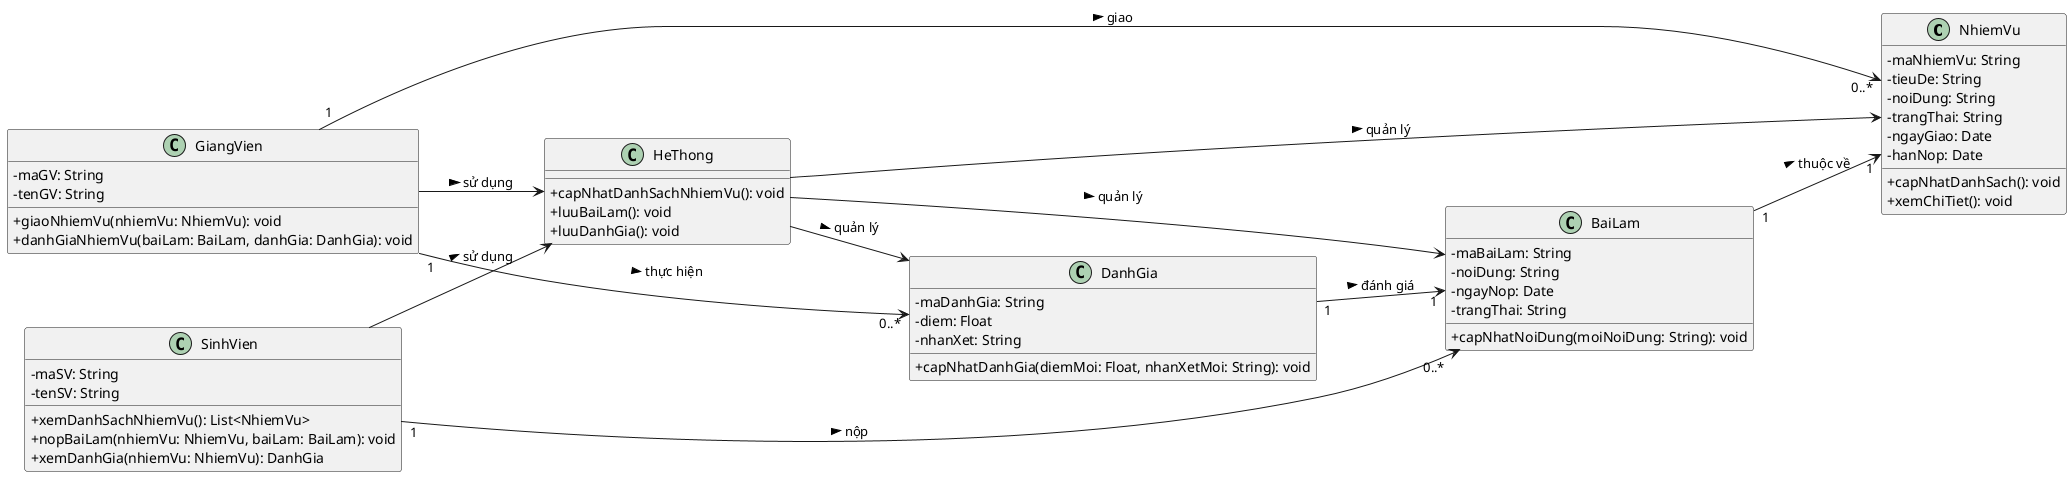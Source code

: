 @startuml
skinparam classAttributeIconSize 0
left to right direction

class NhiemVu {
    - maNhiemVu: String
    - tieuDe: String
    - noiDung: String
    - trangThai: String
    - ngayGiao: Date
    - hanNop: Date
    + capNhatDanhSach(): void
    + xemChiTiet(): void
}

class BaiLam {
    - maBaiLam: String
    - noiDung: String
    - ngayNop: Date
    - trangThai: String
    + capNhatNoiDung(moiNoiDung: String): void
}

class DanhGia {
    - maDanhGia: String
    - diem: Float
    - nhanXet: String
    + capNhatDanhGia(diemMoi: Float, nhanXetMoi: String): void
}

class GiangVien {
    - maGV: String
    - tenGV: String
    + giaoNhiemVu(nhiemVu: NhiemVu): void
    + danhGiaNhiemVu(baiLam: BaiLam, danhGia: DanhGia): void
}

class SinhVien {
    - maSV: String
    - tenSV: String
    + xemDanhSachNhiemVu(): List<NhiemVu>
    + nopBaiLam(nhiemVu: NhiemVu, baiLam: BaiLam): void
    + xemDanhGia(nhiemVu: NhiemVu): DanhGia
}

class HeThong {
    + capNhatDanhSachNhiemVu(): void
    + luuBaiLam(): void
    + luuDanhGia(): void
}

GiangVien "1" --> "0..*" NhiemVu : giao >
SinhVien "1" --> "0..*" BaiLam : nộp >
BaiLam "1" --> "1" NhiemVu : thuộc về >
DanhGia "1" --> "1" BaiLam : đánh giá >
GiangVien "1" --> "0..*" DanhGia : thực hiện >

GiangVien --> HeThong : sử dụng >
SinhVien --> HeThong : sử dụng >
HeThong --> NhiemVu : quản lý >
HeThong --> BaiLam : quản lý >
HeThong --> DanhGia : quản lý >

@enduml